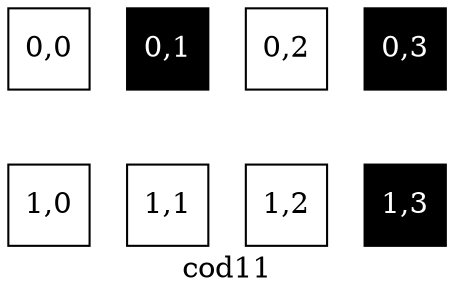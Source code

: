 digraph{ 
label=cod11
edge[dir="none" style=invisible]
	0[label="0,0",shape=square,style=filled, fillcolor=white,fontcolor=black];
	1[label="0,1",shape=square,style=filled, fillcolor=black, group=1,fontcolor=white];
	2[label="0,2",shape=square,style=filled, fillcolor=white, group=2,fontcolor=black];
	3[label="0,3",shape=square,style=filled, fillcolor=black, group=3,fontcolor=white];
	4[label="1,0",shape=square,style=filled, fillcolor=white, group=0,fontcolor=black];
	5[label="1,1",shape=square,style=filled, fillcolor=white, group=1,fontcolor=black];
	6[label="1,2",shape=square,style=filled, fillcolor=white, group=2,fontcolor=black];
	7[label="1,3",shape=square,style=filled, fillcolor=black, group=3,fontcolor=white];
0->1->2->3
0->4->5->6->7

{rank = same;0;1;2;3;}
{rank = same;4;5;6;7;}
}